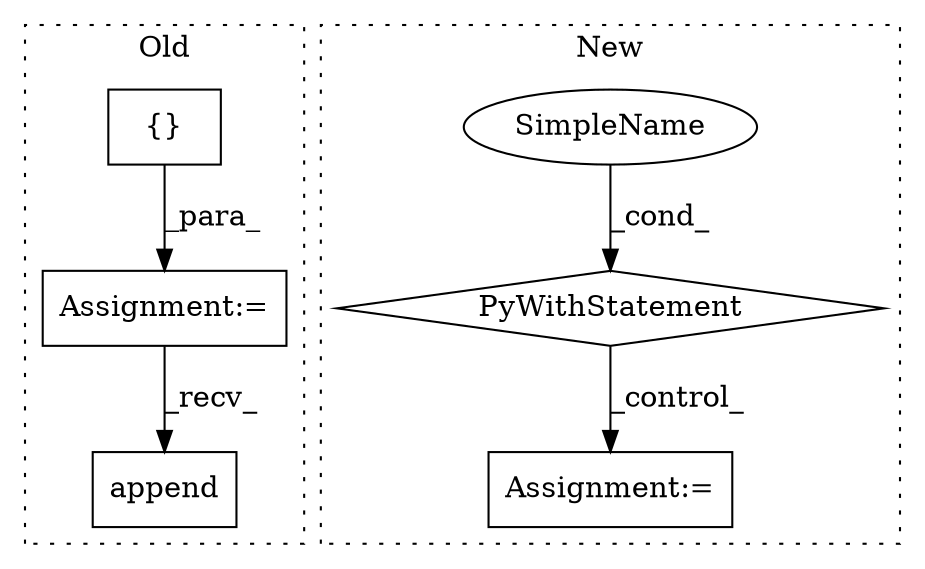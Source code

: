 digraph G {
subgraph cluster0 {
1 [label="append" a="32" s="1013,1025" l="7,1" shape="box"];
5 [label="{}" a="4" s="909" l="2" shape="box"];
6 [label="Assignment:=" a="7" s="899" l="1" shape="box"];
label = "Old";
style="dotted";
}
subgraph cluster1 {
2 [label="PyWithStatement" a="104" s="851,883" l="10,2" shape="diamond"];
3 [label="Assignment:=" a="7" s="917" l="1" shape="box"];
4 [label="SimpleName" a="42" s="" l="" shape="ellipse"];
label = "New";
style="dotted";
}
2 -> 3 [label="_control_"];
4 -> 2 [label="_cond_"];
5 -> 6 [label="_para_"];
6 -> 1 [label="_recv_"];
}